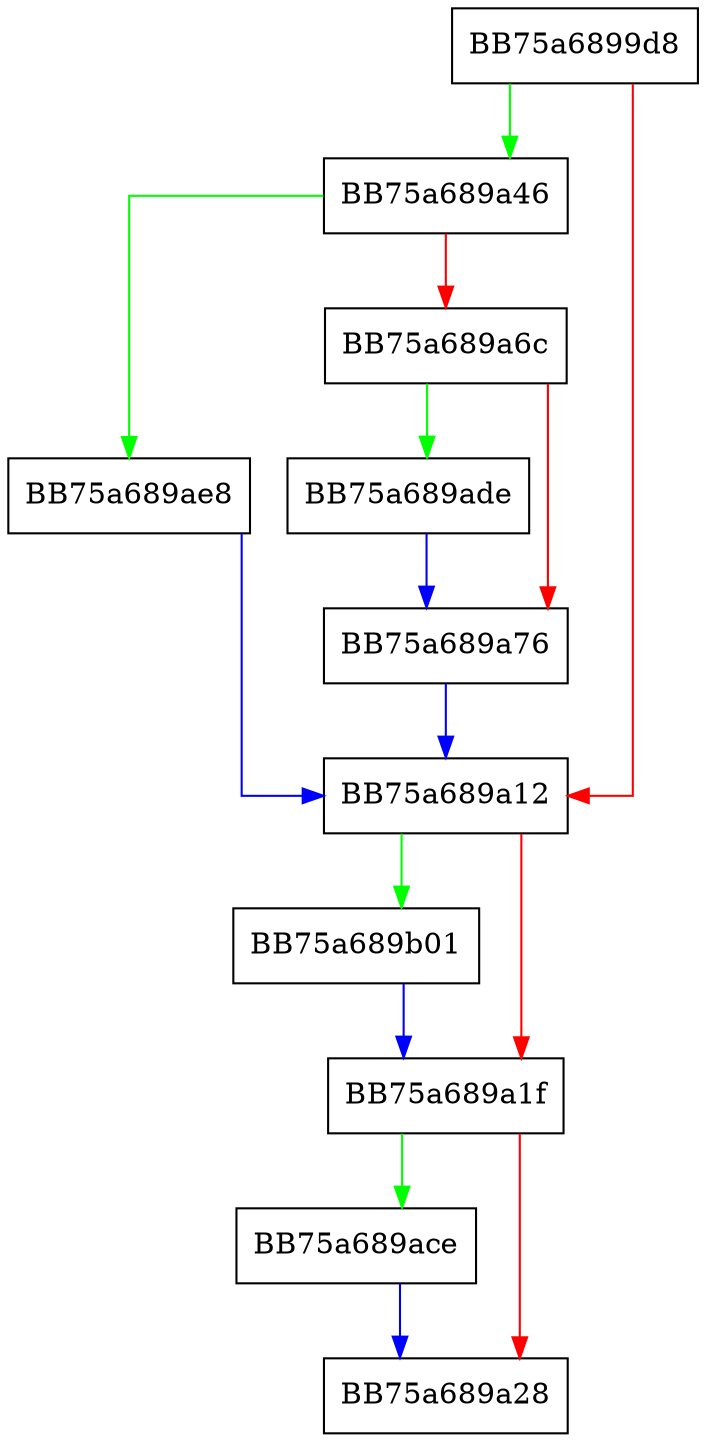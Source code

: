 digraph sqlite3AddDefaultValue {
  node [shape="box"];
  graph [splines=ortho];
  BB75a6899d8 -> BB75a689a46 [color="green"];
  BB75a6899d8 -> BB75a689a12 [color="red"];
  BB75a689a12 -> BB75a689b01 [color="green"];
  BB75a689a12 -> BB75a689a1f [color="red"];
  BB75a689a1f -> BB75a689ace [color="green"];
  BB75a689a1f -> BB75a689a28 [color="red"];
  BB75a689a46 -> BB75a689ae8 [color="green"];
  BB75a689a46 -> BB75a689a6c [color="red"];
  BB75a689a6c -> BB75a689ade [color="green"];
  BB75a689a6c -> BB75a689a76 [color="red"];
  BB75a689a76 -> BB75a689a12 [color="blue"];
  BB75a689ace -> BB75a689a28 [color="blue"];
  BB75a689ade -> BB75a689a76 [color="blue"];
  BB75a689ae8 -> BB75a689a12 [color="blue"];
  BB75a689b01 -> BB75a689a1f [color="blue"];
}